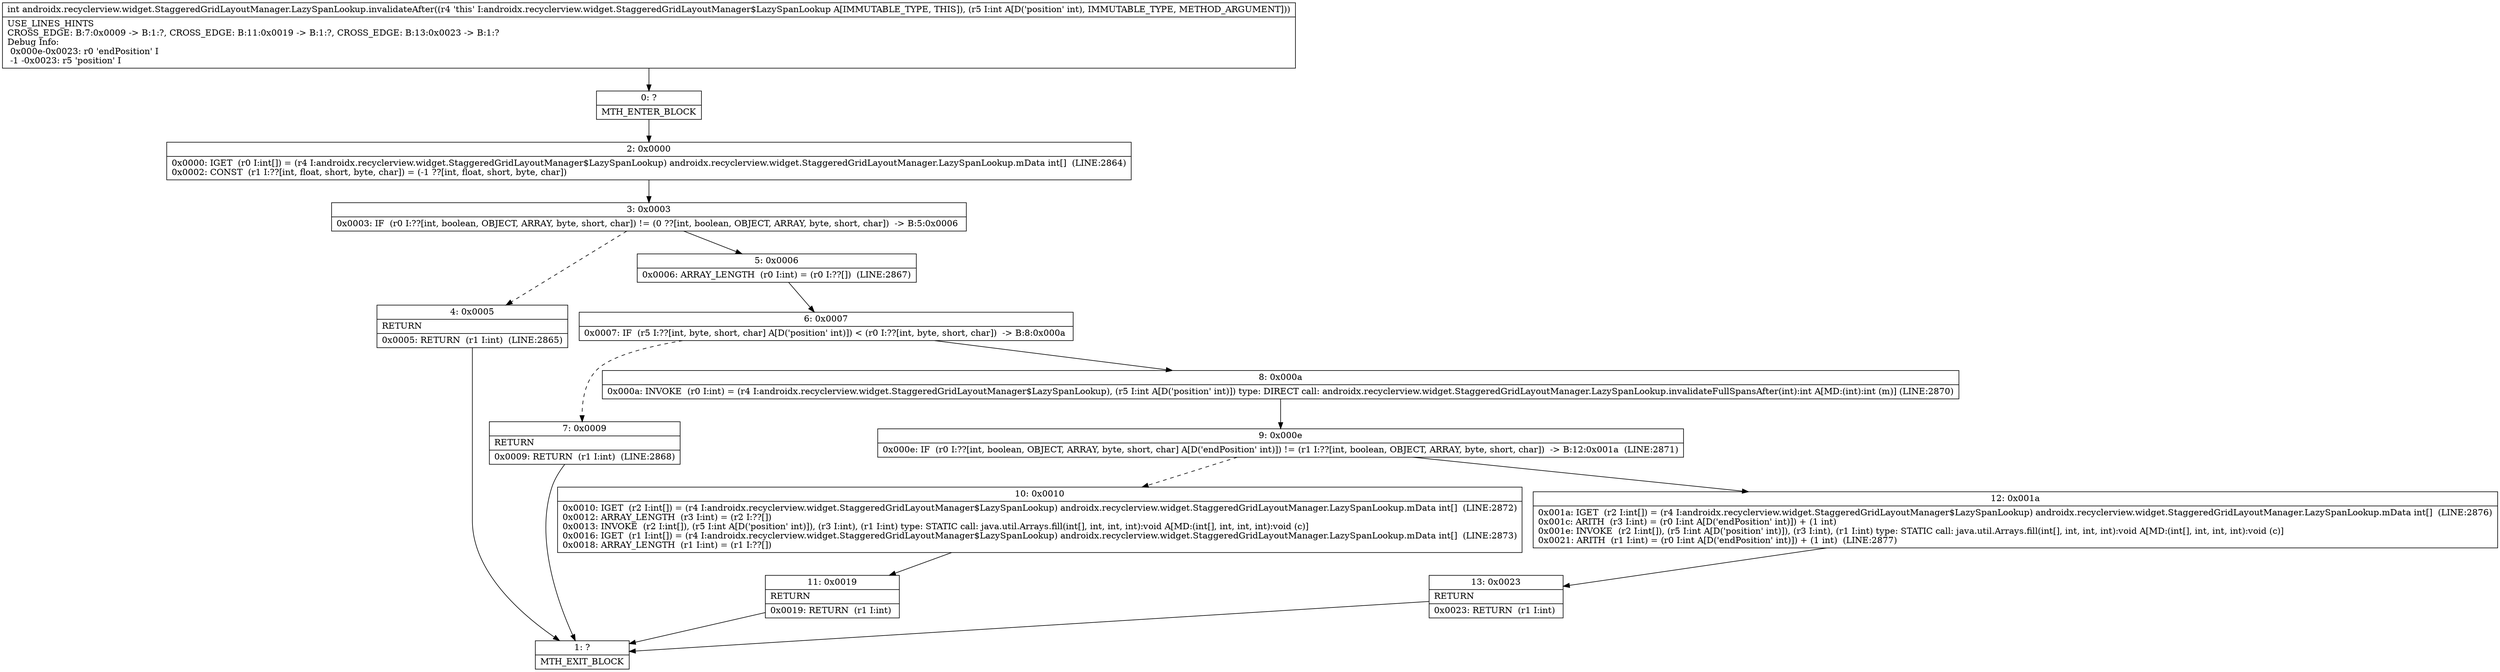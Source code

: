 digraph "CFG forandroidx.recyclerview.widget.StaggeredGridLayoutManager.LazySpanLookup.invalidateAfter(I)I" {
Node_0 [shape=record,label="{0\:\ ?|MTH_ENTER_BLOCK\l}"];
Node_2 [shape=record,label="{2\:\ 0x0000|0x0000: IGET  (r0 I:int[]) = (r4 I:androidx.recyclerview.widget.StaggeredGridLayoutManager$LazySpanLookup) androidx.recyclerview.widget.StaggeredGridLayoutManager.LazySpanLookup.mData int[]  (LINE:2864)\l0x0002: CONST  (r1 I:??[int, float, short, byte, char]) = (\-1 ??[int, float, short, byte, char]) \l}"];
Node_3 [shape=record,label="{3\:\ 0x0003|0x0003: IF  (r0 I:??[int, boolean, OBJECT, ARRAY, byte, short, char]) != (0 ??[int, boolean, OBJECT, ARRAY, byte, short, char])  \-\> B:5:0x0006 \l}"];
Node_4 [shape=record,label="{4\:\ 0x0005|RETURN\l|0x0005: RETURN  (r1 I:int)  (LINE:2865)\l}"];
Node_1 [shape=record,label="{1\:\ ?|MTH_EXIT_BLOCK\l}"];
Node_5 [shape=record,label="{5\:\ 0x0006|0x0006: ARRAY_LENGTH  (r0 I:int) = (r0 I:??[])  (LINE:2867)\l}"];
Node_6 [shape=record,label="{6\:\ 0x0007|0x0007: IF  (r5 I:??[int, byte, short, char] A[D('position' int)]) \< (r0 I:??[int, byte, short, char])  \-\> B:8:0x000a \l}"];
Node_7 [shape=record,label="{7\:\ 0x0009|RETURN\l|0x0009: RETURN  (r1 I:int)  (LINE:2868)\l}"];
Node_8 [shape=record,label="{8\:\ 0x000a|0x000a: INVOKE  (r0 I:int) = (r4 I:androidx.recyclerview.widget.StaggeredGridLayoutManager$LazySpanLookup), (r5 I:int A[D('position' int)]) type: DIRECT call: androidx.recyclerview.widget.StaggeredGridLayoutManager.LazySpanLookup.invalidateFullSpansAfter(int):int A[MD:(int):int (m)] (LINE:2870)\l}"];
Node_9 [shape=record,label="{9\:\ 0x000e|0x000e: IF  (r0 I:??[int, boolean, OBJECT, ARRAY, byte, short, char] A[D('endPosition' int)]) != (r1 I:??[int, boolean, OBJECT, ARRAY, byte, short, char])  \-\> B:12:0x001a  (LINE:2871)\l}"];
Node_10 [shape=record,label="{10\:\ 0x0010|0x0010: IGET  (r2 I:int[]) = (r4 I:androidx.recyclerview.widget.StaggeredGridLayoutManager$LazySpanLookup) androidx.recyclerview.widget.StaggeredGridLayoutManager.LazySpanLookup.mData int[]  (LINE:2872)\l0x0012: ARRAY_LENGTH  (r3 I:int) = (r2 I:??[]) \l0x0013: INVOKE  (r2 I:int[]), (r5 I:int A[D('position' int)]), (r3 I:int), (r1 I:int) type: STATIC call: java.util.Arrays.fill(int[], int, int, int):void A[MD:(int[], int, int, int):void (c)]\l0x0016: IGET  (r1 I:int[]) = (r4 I:androidx.recyclerview.widget.StaggeredGridLayoutManager$LazySpanLookup) androidx.recyclerview.widget.StaggeredGridLayoutManager.LazySpanLookup.mData int[]  (LINE:2873)\l0x0018: ARRAY_LENGTH  (r1 I:int) = (r1 I:??[]) \l}"];
Node_11 [shape=record,label="{11\:\ 0x0019|RETURN\l|0x0019: RETURN  (r1 I:int) \l}"];
Node_12 [shape=record,label="{12\:\ 0x001a|0x001a: IGET  (r2 I:int[]) = (r4 I:androidx.recyclerview.widget.StaggeredGridLayoutManager$LazySpanLookup) androidx.recyclerview.widget.StaggeredGridLayoutManager.LazySpanLookup.mData int[]  (LINE:2876)\l0x001c: ARITH  (r3 I:int) = (r0 I:int A[D('endPosition' int)]) + (1 int) \l0x001e: INVOKE  (r2 I:int[]), (r5 I:int A[D('position' int)]), (r3 I:int), (r1 I:int) type: STATIC call: java.util.Arrays.fill(int[], int, int, int):void A[MD:(int[], int, int, int):void (c)]\l0x0021: ARITH  (r1 I:int) = (r0 I:int A[D('endPosition' int)]) + (1 int)  (LINE:2877)\l}"];
Node_13 [shape=record,label="{13\:\ 0x0023|RETURN\l|0x0023: RETURN  (r1 I:int) \l}"];
MethodNode[shape=record,label="{int androidx.recyclerview.widget.StaggeredGridLayoutManager.LazySpanLookup.invalidateAfter((r4 'this' I:androidx.recyclerview.widget.StaggeredGridLayoutManager$LazySpanLookup A[IMMUTABLE_TYPE, THIS]), (r5 I:int A[D('position' int), IMMUTABLE_TYPE, METHOD_ARGUMENT]))  | USE_LINES_HINTS\lCROSS_EDGE: B:7:0x0009 \-\> B:1:?, CROSS_EDGE: B:11:0x0019 \-\> B:1:?, CROSS_EDGE: B:13:0x0023 \-\> B:1:?\lDebug Info:\l  0x000e\-0x0023: r0 'endPosition' I\l  \-1 \-0x0023: r5 'position' I\l}"];
MethodNode -> Node_0;Node_0 -> Node_2;
Node_2 -> Node_3;
Node_3 -> Node_4[style=dashed];
Node_3 -> Node_5;
Node_4 -> Node_1;
Node_5 -> Node_6;
Node_6 -> Node_7[style=dashed];
Node_6 -> Node_8;
Node_7 -> Node_1;
Node_8 -> Node_9;
Node_9 -> Node_10[style=dashed];
Node_9 -> Node_12;
Node_10 -> Node_11;
Node_11 -> Node_1;
Node_12 -> Node_13;
Node_13 -> Node_1;
}

